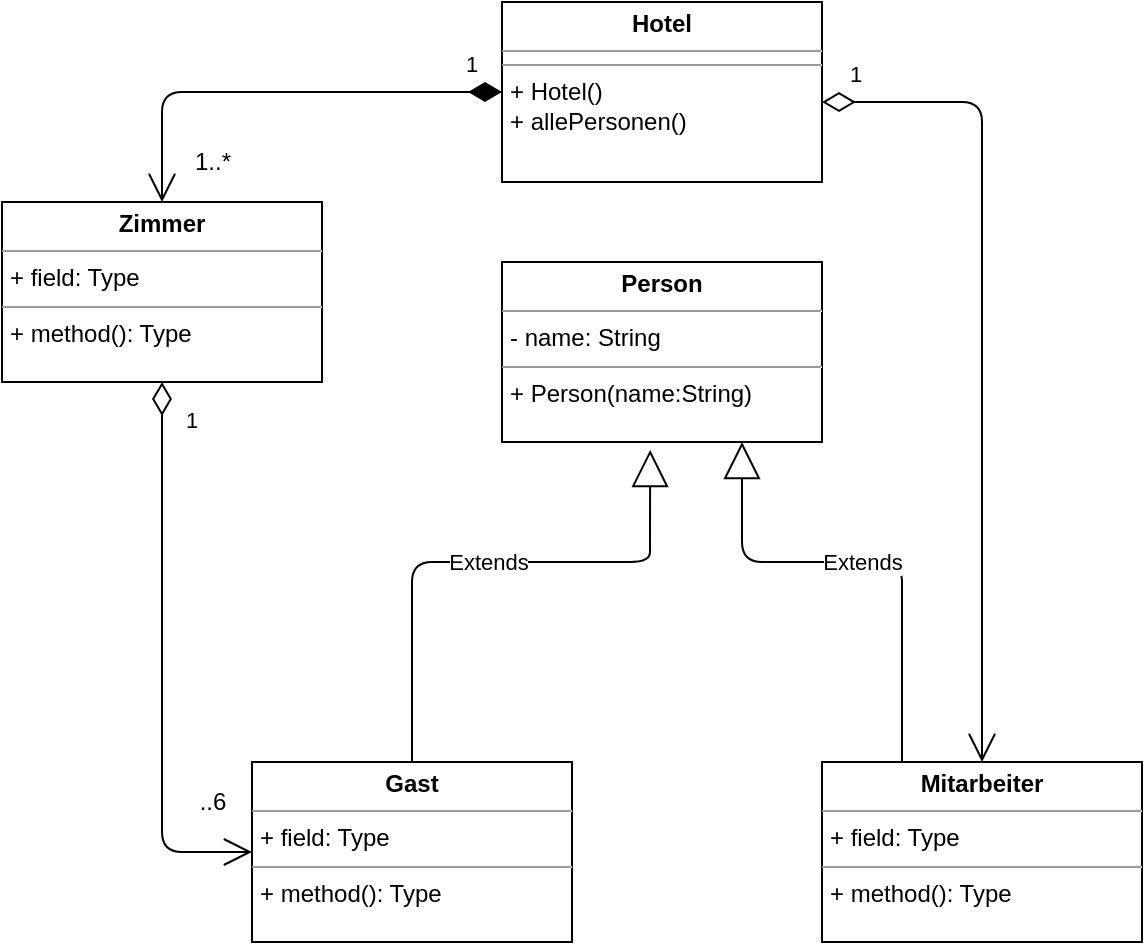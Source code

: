 <mxfile version="13.9.9" type="github">
  <diagram id="C5RBs43oDa-KdzZeNtuy" name="Page-1">
    <mxGraphModel dx="1038" dy="575" grid="1" gridSize="10" guides="1" tooltips="1" connect="1" arrows="1" fold="1" page="1" pageScale="1" pageWidth="827" pageHeight="1169" math="0" shadow="0">
      <root>
        <mxCell id="WIyWlLk6GJQsqaUBKTNV-0" />
        <mxCell id="WIyWlLk6GJQsqaUBKTNV-1" parent="WIyWlLk6GJQsqaUBKTNV-0" />
        <mxCell id="1L98ktk_E3H8HnML3w81-0" value="&lt;p style=&quot;margin: 0px ; margin-top: 4px ; text-align: center&quot;&gt;&lt;b&gt;Person&lt;/b&gt;&lt;/p&gt;&lt;hr size=&quot;1&quot;&gt;&lt;p style=&quot;margin: 0px ; margin-left: 4px&quot;&gt;- name: String&lt;br&gt;&lt;/p&gt;&lt;hr size=&quot;1&quot;&gt;&lt;p style=&quot;margin: 0px ; margin-left: 4px&quot;&gt;+ Person(name:String)&lt;br&gt;&lt;/p&gt;" style="verticalAlign=top;align=left;overflow=fill;fontSize=12;fontFamily=Helvetica;html=1;" vertex="1" parent="WIyWlLk6GJQsqaUBKTNV-1">
          <mxGeometry x="300" y="270" width="160" height="90" as="geometry" />
        </mxCell>
        <mxCell id="1L98ktk_E3H8HnML3w81-1" value="&lt;p style=&quot;margin: 0px ; margin-top: 4px ; text-align: center&quot;&gt;&lt;b&gt;Gast&lt;/b&gt;&lt;/p&gt;&lt;hr size=&quot;1&quot;&gt;&lt;p style=&quot;margin: 0px ; margin-left: 4px&quot;&gt;+ field: Type&lt;/p&gt;&lt;hr size=&quot;1&quot;&gt;&lt;p style=&quot;margin: 0px ; margin-left: 4px&quot;&gt;+ method(): Type&lt;/p&gt;" style="verticalAlign=top;align=left;overflow=fill;fontSize=12;fontFamily=Helvetica;html=1;" vertex="1" parent="WIyWlLk6GJQsqaUBKTNV-1">
          <mxGeometry x="175" y="520" width="160" height="90" as="geometry" />
        </mxCell>
        <mxCell id="1L98ktk_E3H8HnML3w81-2" value="&lt;p style=&quot;margin: 0px ; margin-top: 4px ; text-align: center&quot;&gt;&lt;b&gt;Mitarbeiter&lt;/b&gt;&lt;br&gt;&lt;/p&gt;&lt;hr size=&quot;1&quot;&gt;&lt;p style=&quot;margin: 0px ; margin-left: 4px&quot;&gt;+ field: Type&lt;/p&gt;&lt;hr size=&quot;1&quot;&gt;&lt;p style=&quot;margin: 0px ; margin-left: 4px&quot;&gt;+ method(): Type&lt;/p&gt;" style="verticalAlign=top;align=left;overflow=fill;fontSize=12;fontFamily=Helvetica;html=1;" vertex="1" parent="WIyWlLk6GJQsqaUBKTNV-1">
          <mxGeometry x="460" y="520" width="160" height="90" as="geometry" />
        </mxCell>
        <mxCell id="1L98ktk_E3H8HnML3w81-5" value="&lt;p style=&quot;margin: 0px ; margin-top: 4px ; text-align: center&quot;&gt;&lt;b&gt;Hotel&lt;/b&gt;&lt;br&gt;&lt;/p&gt;&lt;hr size=&quot;1&quot;&gt;&lt;hr size=&quot;1&quot;&gt;&lt;p style=&quot;margin: 0px ; margin-left: 4px&quot;&gt;+ Hotel()&lt;/p&gt;&lt;p style=&quot;margin: 0px ; margin-left: 4px&quot;&gt;+ allePersonen()&lt;br&gt;&lt;/p&gt;" style="verticalAlign=top;align=left;overflow=fill;fontSize=12;fontFamily=Helvetica;html=1;" vertex="1" parent="WIyWlLk6GJQsqaUBKTNV-1">
          <mxGeometry x="300" y="140" width="160" height="90" as="geometry" />
        </mxCell>
        <mxCell id="1L98ktk_E3H8HnML3w81-6" value="&lt;p style=&quot;margin: 0px ; margin-top: 4px ; text-align: center&quot;&gt;&lt;b&gt;Zimmer&lt;/b&gt;&lt;/p&gt;&lt;hr size=&quot;1&quot;&gt;&lt;p style=&quot;margin: 0px ; margin-left: 4px&quot;&gt;+ field: Type&lt;/p&gt;&lt;hr size=&quot;1&quot;&gt;&lt;p style=&quot;margin: 0px ; margin-left: 4px&quot;&gt;+ method(): Type&lt;/p&gt;" style="verticalAlign=top;align=left;overflow=fill;fontSize=12;fontFamily=Helvetica;html=1;" vertex="1" parent="WIyWlLk6GJQsqaUBKTNV-1">
          <mxGeometry x="50" y="240" width="160" height="90" as="geometry" />
        </mxCell>
        <mxCell id="1L98ktk_E3H8HnML3w81-8" value="1" style="endArrow=open;html=1;endSize=12;startArrow=diamondThin;startSize=14;startFill=1;edgeStyle=orthogonalEdgeStyle;align=left;verticalAlign=bottom;exitX=0;exitY=0.5;exitDx=0;exitDy=0;entryX=0.5;entryY=0;entryDx=0;entryDy=0;" edge="1" parent="WIyWlLk6GJQsqaUBKTNV-1" source="1L98ktk_E3H8HnML3w81-5" target="1L98ktk_E3H8HnML3w81-6">
          <mxGeometry x="-0.822" y="-5" relative="1" as="geometry">
            <mxPoint x="70" y="180" as="sourcePoint" />
            <mxPoint x="230" y="180" as="targetPoint" />
            <mxPoint as="offset" />
          </mxGeometry>
        </mxCell>
        <mxCell id="1L98ktk_E3H8HnML3w81-10" value="1" style="endArrow=open;html=1;endSize=12;startArrow=diamondThin;startSize=14;startFill=0;edgeStyle=orthogonalEdgeStyle;align=left;verticalAlign=bottom;exitX=0.5;exitY=1;exitDx=0;exitDy=0;entryX=0;entryY=0.5;entryDx=0;entryDy=0;" edge="1" parent="WIyWlLk6GJQsqaUBKTNV-1" source="1L98ktk_E3H8HnML3w81-6" target="1L98ktk_E3H8HnML3w81-1">
          <mxGeometry x="-0.805" y="10" relative="1" as="geometry">
            <mxPoint x="50" y="470" as="sourcePoint" />
            <mxPoint x="230" y="410" as="targetPoint" />
            <mxPoint as="offset" />
          </mxGeometry>
        </mxCell>
        <mxCell id="1L98ktk_E3H8HnML3w81-11" value="..6" style="text;html=1;align=center;verticalAlign=middle;resizable=0;points=[];autosize=1;" vertex="1" parent="WIyWlLk6GJQsqaUBKTNV-1">
          <mxGeometry x="140" y="530" width="30" height="20" as="geometry" />
        </mxCell>
        <mxCell id="1L98ktk_E3H8HnML3w81-12" value="1..*" style="text;html=1;align=center;verticalAlign=middle;resizable=0;points=[];autosize=1;" vertex="1" parent="WIyWlLk6GJQsqaUBKTNV-1">
          <mxGeometry x="140" y="210" width="30" height="20" as="geometry" />
        </mxCell>
        <mxCell id="1L98ktk_E3H8HnML3w81-13" value="1" style="endArrow=open;html=1;endSize=12;startArrow=diamondThin;startSize=14;startFill=0;edgeStyle=orthogonalEdgeStyle;align=left;verticalAlign=bottom;exitX=1;exitY=0.556;exitDx=0;exitDy=0;exitPerimeter=0;entryX=0.5;entryY=0;entryDx=0;entryDy=0;" edge="1" parent="WIyWlLk6GJQsqaUBKTNV-1" source="1L98ktk_E3H8HnML3w81-5" target="1L98ktk_E3H8HnML3w81-2">
          <mxGeometry x="-0.939" y="5" relative="1" as="geometry">
            <mxPoint x="470" y="190" as="sourcePoint" />
            <mxPoint x="630" y="190" as="targetPoint" />
            <mxPoint as="offset" />
          </mxGeometry>
        </mxCell>
        <mxCell id="1L98ktk_E3H8HnML3w81-14" value="Extends" style="endArrow=block;endSize=16;endFill=0;html=1;exitX=0.5;exitY=0;exitDx=0;exitDy=0;entryX=0.463;entryY=1.044;entryDx=0;entryDy=0;entryPerimeter=0;" edge="1" parent="WIyWlLk6GJQsqaUBKTNV-1" source="1L98ktk_E3H8HnML3w81-1" target="1L98ktk_E3H8HnML3w81-0">
          <mxGeometry width="160" relative="1" as="geometry">
            <mxPoint x="250" y="410" as="sourcePoint" />
            <mxPoint x="410" y="410" as="targetPoint" />
            <Array as="points">
              <mxPoint x="255" y="420" />
              <mxPoint x="374" y="420" />
              <mxPoint x="374" y="410" />
            </Array>
          </mxGeometry>
        </mxCell>
        <mxCell id="1L98ktk_E3H8HnML3w81-17" value="Extends" style="endArrow=block;endSize=16;endFill=0;html=1;entryX=0.75;entryY=1;entryDx=0;entryDy=0;exitX=0.25;exitY=0;exitDx=0;exitDy=0;" edge="1" parent="WIyWlLk6GJQsqaUBKTNV-1" source="1L98ktk_E3H8HnML3w81-2" target="1L98ktk_E3H8HnML3w81-0">
          <mxGeometry width="160" relative="1" as="geometry">
            <mxPoint x="420" y="420" as="sourcePoint" />
            <mxPoint x="580" y="420" as="targetPoint" />
            <Array as="points">
              <mxPoint x="500" y="420" />
              <mxPoint x="420" y="420" />
            </Array>
          </mxGeometry>
        </mxCell>
      </root>
    </mxGraphModel>
  </diagram>
</mxfile>
